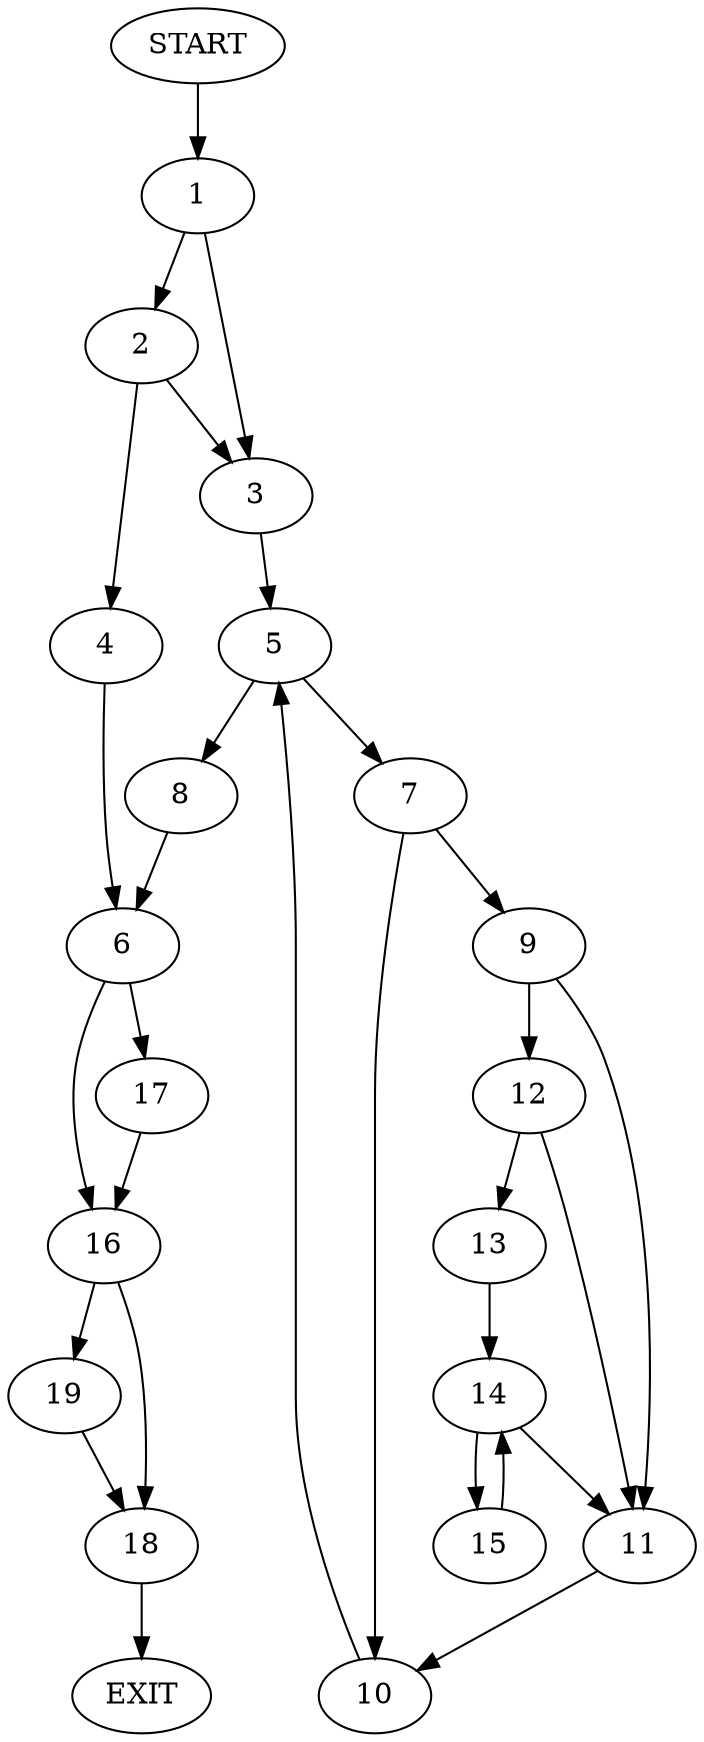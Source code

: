 digraph {
0 [label="START"]
20 [label="EXIT"]
0 -> 1
1 -> 2
1 -> 3
2 -> 4
2 -> 3
3 -> 5
4 -> 6
5 -> 7
5 -> 8
8 -> 6
7 -> 9
7 -> 10
9 -> 11
9 -> 12
10 -> 5
12 -> 11
12 -> 13
11 -> 10
13 -> 14
14 -> 15
14 -> 11
15 -> 14
6 -> 16
6 -> 17
16 -> 18
16 -> 19
17 -> 16
19 -> 18
18 -> 20
}
